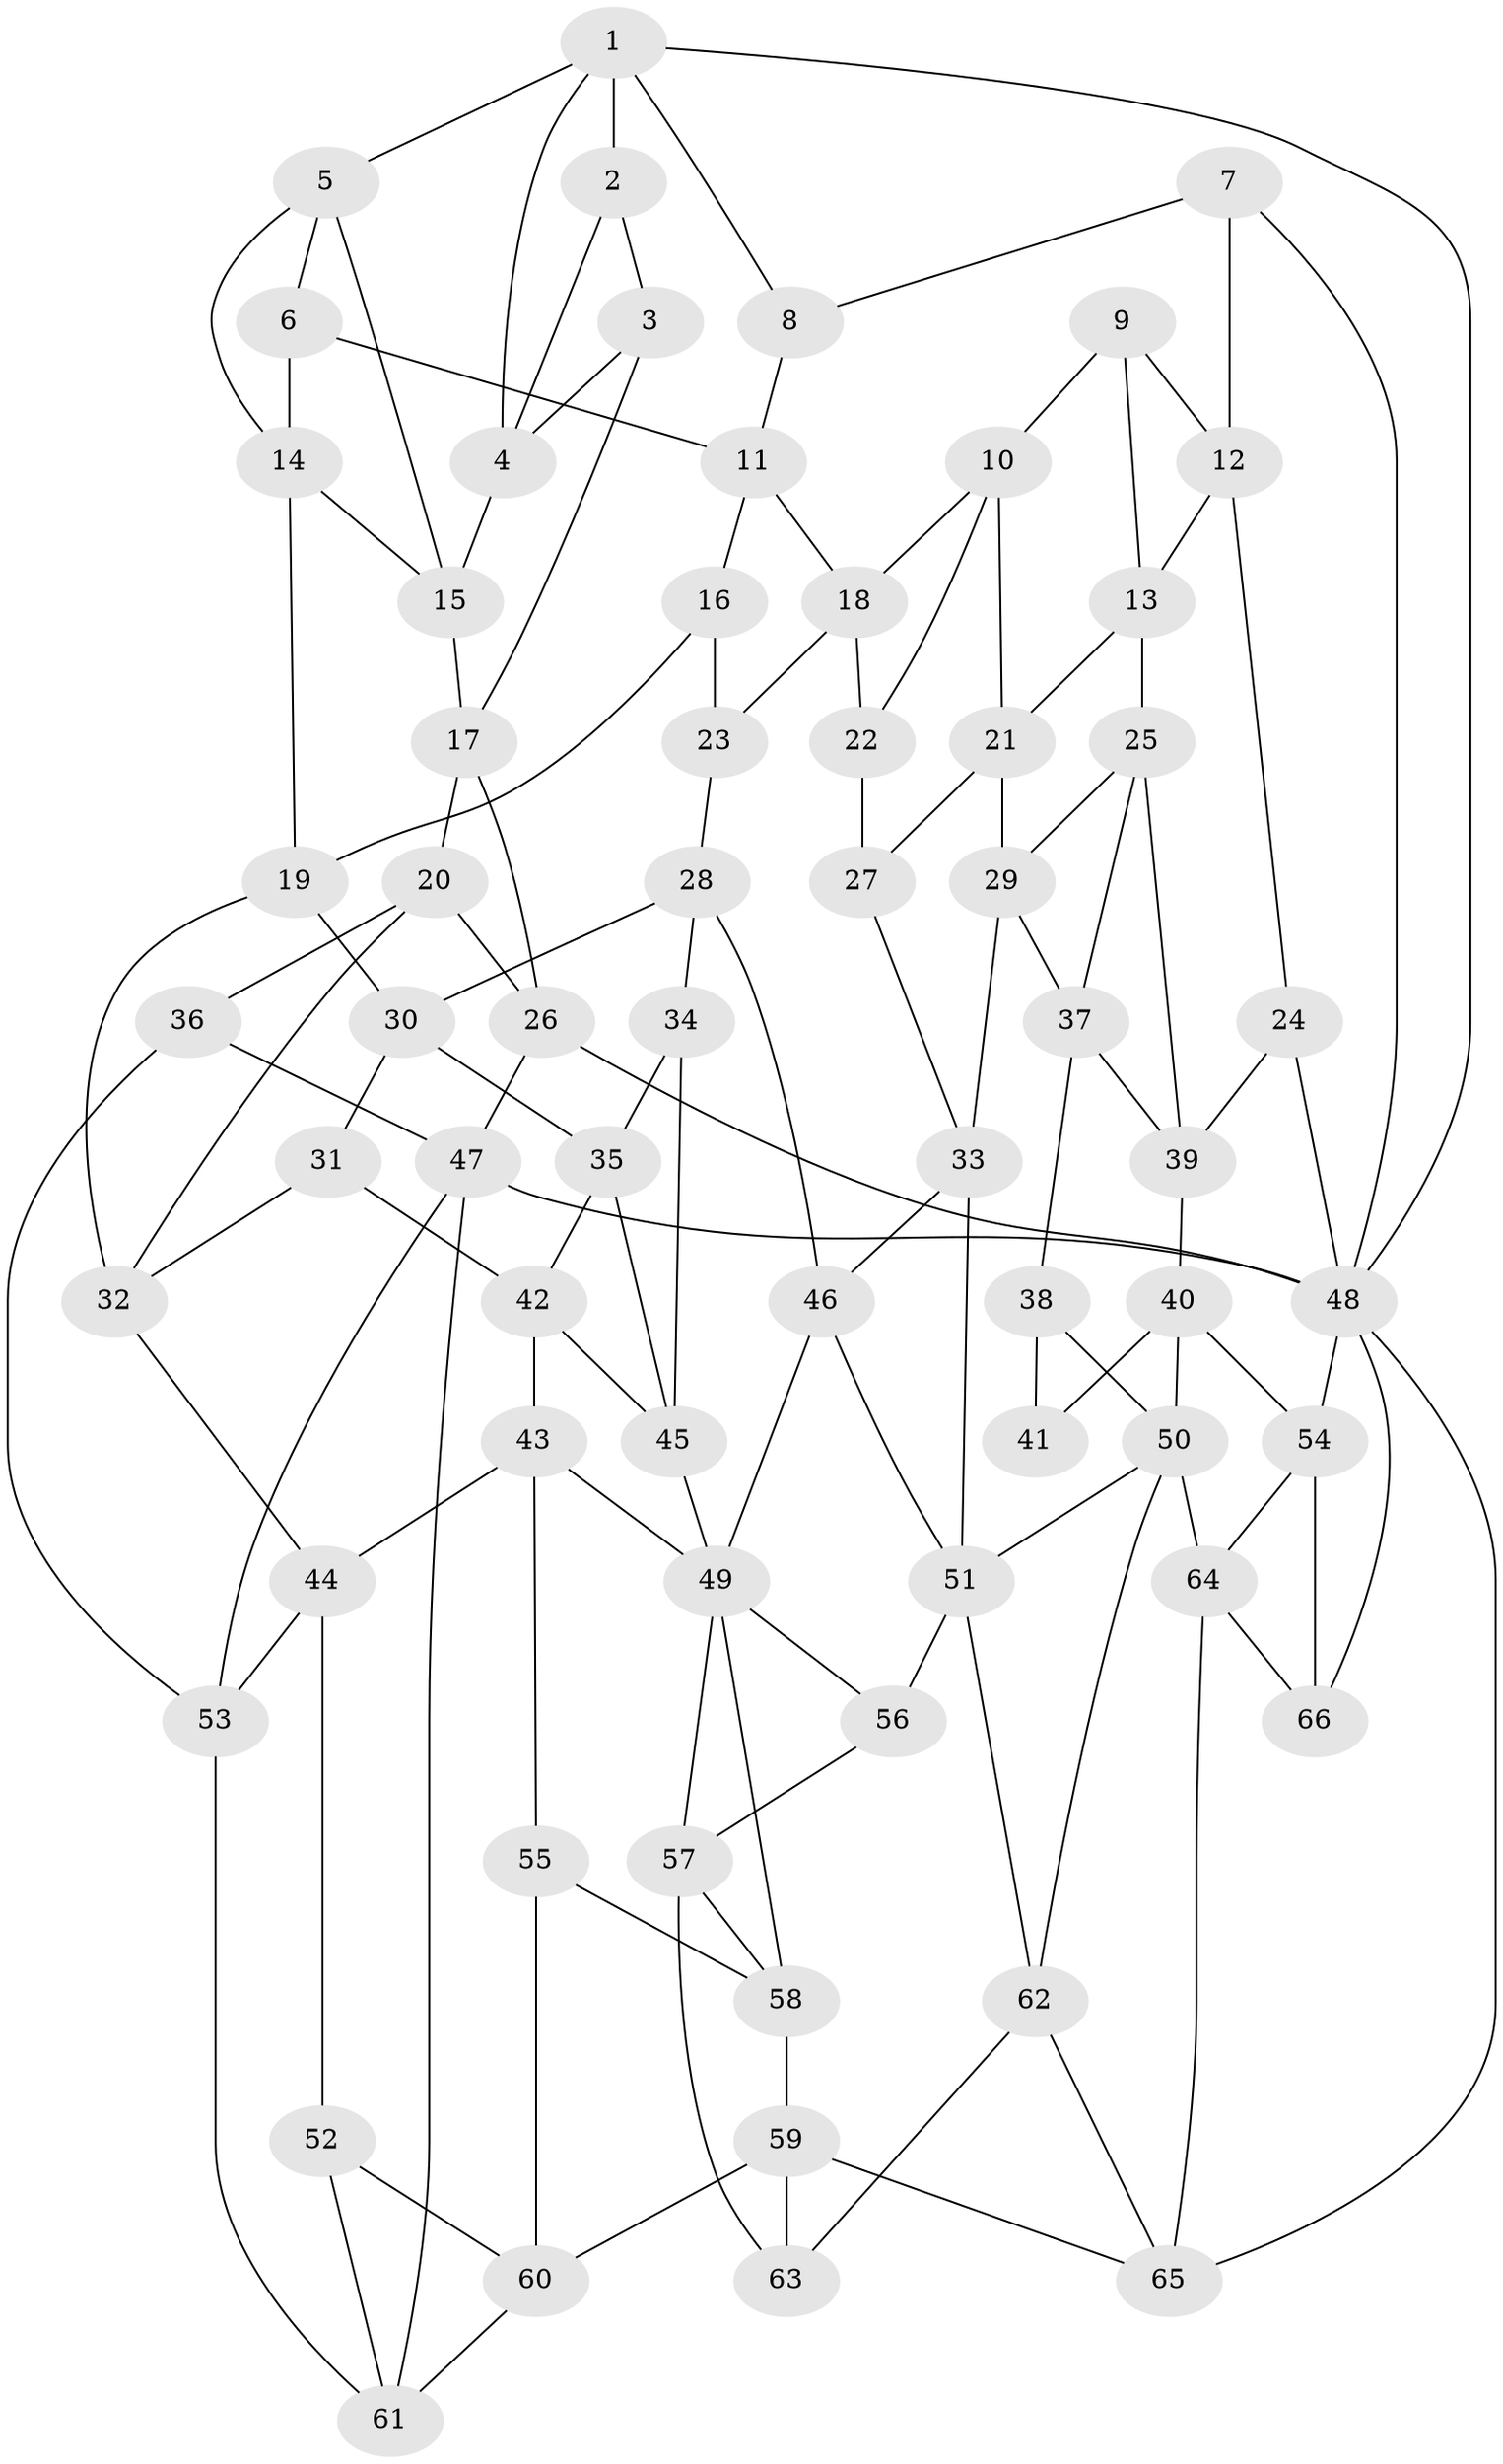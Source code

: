 // original degree distribution, {3: 0.022727272727272728, 5: 0.5227272727272727, 4: 0.22727272727272727, 6: 0.22727272727272727}
// Generated by graph-tools (version 1.1) at 2025/27/03/09/25 03:27:12]
// undirected, 66 vertices, 126 edges
graph export_dot {
graph [start="1"]
  node [color=gray90,style=filled];
  1;
  2;
  3;
  4;
  5;
  6;
  7;
  8;
  9;
  10;
  11;
  12;
  13;
  14;
  15;
  16;
  17;
  18;
  19;
  20;
  21;
  22;
  23;
  24;
  25;
  26;
  27;
  28;
  29;
  30;
  31;
  32;
  33;
  34;
  35;
  36;
  37;
  38;
  39;
  40;
  41;
  42;
  43;
  44;
  45;
  46;
  47;
  48;
  49;
  50;
  51;
  52;
  53;
  54;
  55;
  56;
  57;
  58;
  59;
  60;
  61;
  62;
  63;
  64;
  65;
  66;
  1 -- 2 [weight=1.0];
  1 -- 4 [weight=1.0];
  1 -- 5 [weight=1.0];
  1 -- 8 [weight=1.0];
  1 -- 48 [weight=1.0];
  2 -- 3 [weight=1.0];
  2 -- 4 [weight=1.0];
  3 -- 4 [weight=1.0];
  3 -- 17 [weight=1.0];
  4 -- 15 [weight=1.0];
  5 -- 6 [weight=1.0];
  5 -- 14 [weight=1.0];
  5 -- 15 [weight=1.0];
  6 -- 11 [weight=1.0];
  6 -- 14 [weight=1.0];
  7 -- 8 [weight=1.0];
  7 -- 12 [weight=1.0];
  7 -- 48 [weight=1.0];
  8 -- 11 [weight=1.0];
  9 -- 10 [weight=1.0];
  9 -- 12 [weight=1.0];
  9 -- 13 [weight=1.0];
  10 -- 18 [weight=1.0];
  10 -- 21 [weight=1.0];
  10 -- 22 [weight=1.0];
  11 -- 16 [weight=1.0];
  11 -- 18 [weight=1.0];
  12 -- 13 [weight=1.0];
  12 -- 24 [weight=1.0];
  13 -- 21 [weight=1.0];
  13 -- 25 [weight=1.0];
  14 -- 15 [weight=1.0];
  14 -- 19 [weight=1.0];
  15 -- 17 [weight=1.0];
  16 -- 19 [weight=1.0];
  16 -- 23 [weight=2.0];
  17 -- 20 [weight=1.0];
  17 -- 26 [weight=1.0];
  18 -- 22 [weight=1.0];
  18 -- 23 [weight=1.0];
  19 -- 30 [weight=1.0];
  19 -- 32 [weight=1.0];
  20 -- 26 [weight=1.0];
  20 -- 32 [weight=1.0];
  20 -- 36 [weight=1.0];
  21 -- 27 [weight=1.0];
  21 -- 29 [weight=1.0];
  22 -- 27 [weight=2.0];
  23 -- 28 [weight=1.0];
  24 -- 39 [weight=1.0];
  24 -- 48 [weight=1.0];
  25 -- 29 [weight=1.0];
  25 -- 37 [weight=1.0];
  25 -- 39 [weight=1.0];
  26 -- 47 [weight=1.0];
  26 -- 48 [weight=1.0];
  27 -- 33 [weight=1.0];
  28 -- 30 [weight=1.0];
  28 -- 34 [weight=1.0];
  28 -- 46 [weight=1.0];
  29 -- 33 [weight=1.0];
  29 -- 37 [weight=1.0];
  30 -- 31 [weight=1.0];
  30 -- 35 [weight=1.0];
  31 -- 32 [weight=1.0];
  31 -- 42 [weight=1.0];
  32 -- 44 [weight=1.0];
  33 -- 46 [weight=1.0];
  33 -- 51 [weight=1.0];
  34 -- 35 [weight=1.0];
  34 -- 45 [weight=1.0];
  35 -- 42 [weight=1.0];
  35 -- 45 [weight=1.0];
  36 -- 47 [weight=2.0];
  36 -- 53 [weight=1.0];
  37 -- 38 [weight=1.0];
  37 -- 39 [weight=1.0];
  38 -- 41 [weight=2.0];
  38 -- 50 [weight=1.0];
  39 -- 40 [weight=1.0];
  40 -- 41 [weight=1.0];
  40 -- 50 [weight=1.0];
  40 -- 54 [weight=1.0];
  42 -- 43 [weight=1.0];
  42 -- 45 [weight=1.0];
  43 -- 44 [weight=1.0];
  43 -- 49 [weight=1.0];
  43 -- 55 [weight=1.0];
  44 -- 52 [weight=1.0];
  44 -- 53 [weight=1.0];
  45 -- 49 [weight=1.0];
  46 -- 49 [weight=1.0];
  46 -- 51 [weight=1.0];
  47 -- 48 [weight=1.0];
  47 -- 53 [weight=1.0];
  47 -- 61 [weight=1.0];
  48 -- 54 [weight=1.0];
  48 -- 65 [weight=1.0];
  48 -- 66 [weight=1.0];
  49 -- 56 [weight=1.0];
  49 -- 57 [weight=1.0];
  49 -- 58 [weight=1.0];
  50 -- 51 [weight=2.0];
  50 -- 62 [weight=1.0];
  50 -- 64 [weight=1.0];
  51 -- 56 [weight=1.0];
  51 -- 62 [weight=1.0];
  52 -- 60 [weight=1.0];
  52 -- 61 [weight=1.0];
  53 -- 61 [weight=1.0];
  54 -- 64 [weight=1.0];
  54 -- 66 [weight=1.0];
  55 -- 58 [weight=1.0];
  55 -- 60 [weight=1.0];
  56 -- 57 [weight=1.0];
  57 -- 58 [weight=1.0];
  57 -- 63 [weight=1.0];
  58 -- 59 [weight=1.0];
  59 -- 60 [weight=1.0];
  59 -- 63 [weight=1.0];
  59 -- 65 [weight=1.0];
  60 -- 61 [weight=1.0];
  62 -- 63 [weight=1.0];
  62 -- 65 [weight=1.0];
  64 -- 65 [weight=1.0];
  64 -- 66 [weight=1.0];
}
